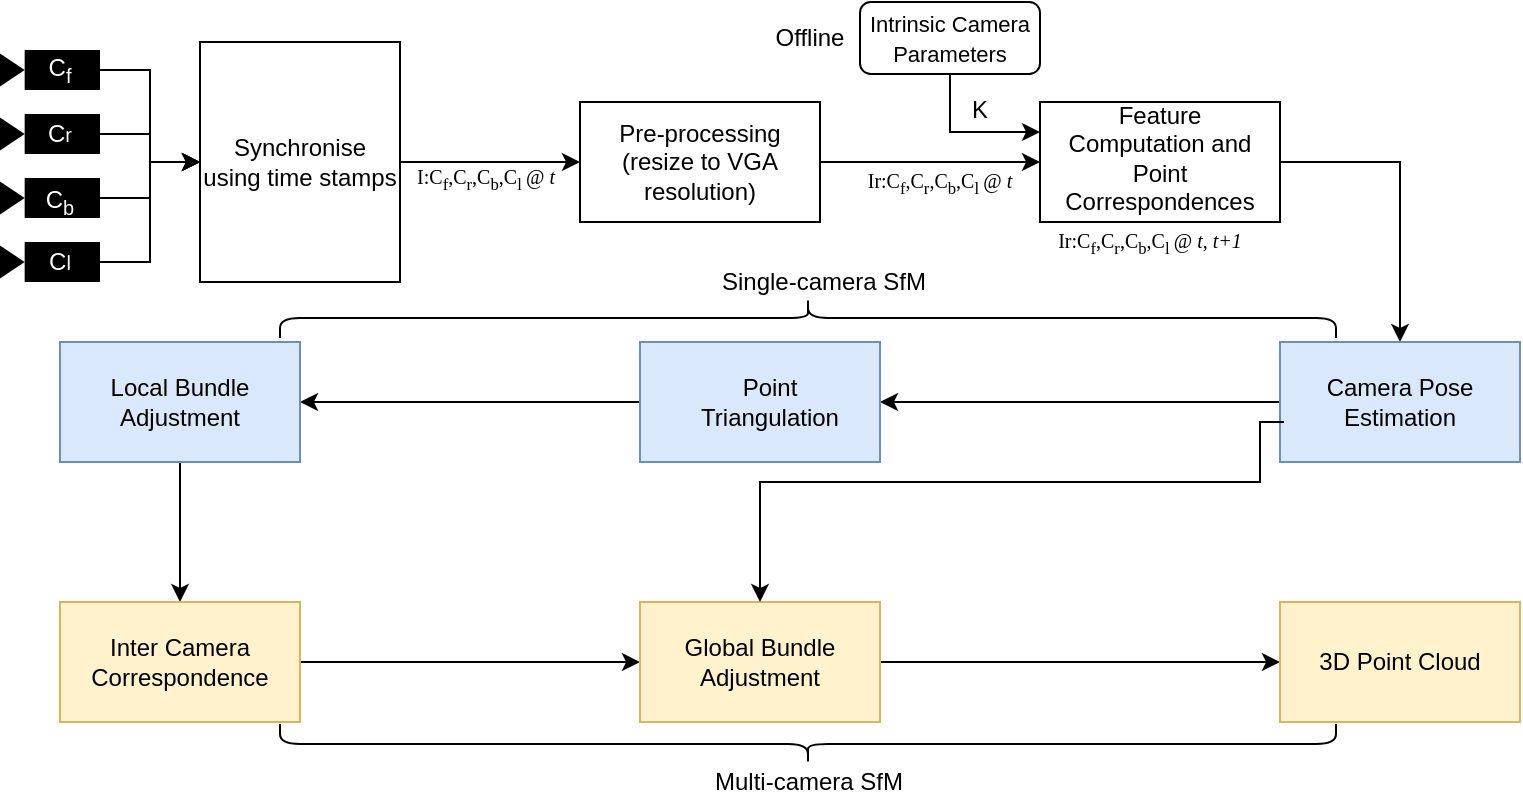 <mxfile version="14.9.0" type="github">
  <diagram id="j_QuqbqXJgg7YyJkG3_l" name="Page-1">
    <mxGraphModel dx="868" dy="393" grid="1" gridSize="10" guides="1" tooltips="1" connect="1" arrows="1" fold="1" page="1" pageScale="1" pageWidth="850" pageHeight="1100" math="0" shadow="0">
      <root>
        <mxCell id="0" />
        <mxCell id="1" parent="0" />
        <mxCell id="3yQZq9DA6eusnD1RbKag-15" value="" style="edgeStyle=orthogonalEdgeStyle;rounded=0;orthogonalLoop=1;jettySize=auto;html=1;" parent="1" source="3yQZq9DA6eusnD1RbKag-1" target="3yQZq9DA6eusnD1RbKag-7" edge="1">
          <mxGeometry relative="1" as="geometry" />
        </mxCell>
        <mxCell id="3yQZq9DA6eusnD1RbKag-1" value="" style="shape=mxgraph.signs.tech.video_camera;html=1;pointerEvents=1;fillColor=#000000;strokeColor=none;verticalLabelPosition=bottom;verticalAlign=top;align=center;rotation=-180;" parent="1" vertex="1">
          <mxGeometry x="40" y="44" width="50" height="20" as="geometry" />
        </mxCell>
        <mxCell id="3yQZq9DA6eusnD1RbKag-16" value="" style="edgeStyle=orthogonalEdgeStyle;rounded=0;orthogonalLoop=1;jettySize=auto;html=1;" parent="1" source="3yQZq9DA6eusnD1RbKag-4" target="3yQZq9DA6eusnD1RbKag-7" edge="1">
          <mxGeometry relative="1" as="geometry" />
        </mxCell>
        <mxCell id="3yQZq9DA6eusnD1RbKag-4" value="" style="shape=mxgraph.signs.tech.video_camera;html=1;pointerEvents=1;fillColor=#000000;strokeColor=none;verticalLabelPosition=bottom;verticalAlign=top;align=center;rotation=-180;" parent="1" vertex="1">
          <mxGeometry x="40" y="76" width="50" height="20" as="geometry" />
        </mxCell>
        <mxCell id="3yQZq9DA6eusnD1RbKag-17" value="" style="edgeStyle=orthogonalEdgeStyle;rounded=0;orthogonalLoop=1;jettySize=auto;html=1;" parent="1" source="3yQZq9DA6eusnD1RbKag-5" target="3yQZq9DA6eusnD1RbKag-7" edge="1">
          <mxGeometry relative="1" as="geometry" />
        </mxCell>
        <mxCell id="3yQZq9DA6eusnD1RbKag-5" value="" style="shape=mxgraph.signs.tech.video_camera;html=1;pointerEvents=1;fillColor=#000000;strokeColor=none;verticalLabelPosition=bottom;verticalAlign=top;align=center;rotation=-180;" parent="1" vertex="1">
          <mxGeometry x="40" y="108" width="50" height="20" as="geometry" />
        </mxCell>
        <mxCell id="3yQZq9DA6eusnD1RbKag-18" value="" style="edgeStyle=orthogonalEdgeStyle;rounded=0;orthogonalLoop=1;jettySize=auto;html=1;" parent="1" source="3yQZq9DA6eusnD1RbKag-6" target="3yQZq9DA6eusnD1RbKag-7" edge="1">
          <mxGeometry relative="1" as="geometry" />
        </mxCell>
        <mxCell id="3yQZq9DA6eusnD1RbKag-6" value="" style="shape=mxgraph.signs.tech.video_camera;html=1;pointerEvents=1;fillColor=#000000;strokeColor=none;verticalLabelPosition=bottom;verticalAlign=top;align=center;rotation=-180;" parent="1" vertex="1">
          <mxGeometry x="40" y="140" width="50" height="20" as="geometry" />
        </mxCell>
        <mxCell id="3yQZq9DA6eusnD1RbKag-20" value="" style="edgeStyle=orthogonalEdgeStyle;rounded=0;orthogonalLoop=1;jettySize=auto;html=1;" parent="1" source="3yQZq9DA6eusnD1RbKag-7" target="3yQZq9DA6eusnD1RbKag-19" edge="1">
          <mxGeometry relative="1" as="geometry" />
        </mxCell>
        <mxCell id="3yQZq9DA6eusnD1RbKag-7" value="Synchronise using time stamps" style="rounded=0;whiteSpace=wrap;html=1;" parent="1" vertex="1">
          <mxGeometry x="140" y="40" width="100" height="120" as="geometry" />
        </mxCell>
        <mxCell id="3yQZq9DA6eusnD1RbKag-27" value="" style="edgeStyle=orthogonalEdgeStyle;rounded=0;orthogonalLoop=1;jettySize=auto;html=1;fontColor=#FFFFFF;" parent="1" source="3yQZq9DA6eusnD1RbKag-19" target="3yQZq9DA6eusnD1RbKag-26" edge="1">
          <mxGeometry relative="1" as="geometry" />
        </mxCell>
        <mxCell id="3yQZq9DA6eusnD1RbKag-19" value="Pre-processing&lt;br&gt;(resize to VGA resolution)" style="rounded=0;whiteSpace=wrap;html=1;" parent="1" vertex="1">
          <mxGeometry x="330" y="70" width="120" height="60" as="geometry" />
        </mxCell>
        <mxCell id="3yQZq9DA6eusnD1RbKag-21" value="C&lt;sub&gt;f&lt;/sub&gt;" style="text;html=1;strokeColor=none;fillColor=none;align=center;verticalAlign=middle;whiteSpace=wrap;rounded=0;fontColor=#FFFFFF;" parent="1" vertex="1">
          <mxGeometry x="50" y="44" width="40" height="20" as="geometry" />
        </mxCell>
        <mxCell id="3yQZq9DA6eusnD1RbKag-22" value="C&lt;span style=&quot;font-size: 10px&quot;&gt;r&lt;/span&gt;" style="text;html=1;strokeColor=none;fillColor=none;align=center;verticalAlign=middle;whiteSpace=wrap;rounded=0;fontColor=#FFFFFF;" parent="1" vertex="1">
          <mxGeometry x="50" y="76" width="40" height="20" as="geometry" />
        </mxCell>
        <mxCell id="3yQZq9DA6eusnD1RbKag-23" value="C&lt;sub&gt;b&lt;/sub&gt;" style="text;html=1;strokeColor=none;fillColor=none;align=center;verticalAlign=middle;whiteSpace=wrap;rounded=0;fontColor=#FFFFFF;" parent="1" vertex="1">
          <mxGeometry x="50" y="110" width="40" height="20" as="geometry" />
        </mxCell>
        <mxCell id="3yQZq9DA6eusnD1RbKag-24" value="C&lt;span style=&quot;font-size: 10px&quot;&gt;l&lt;/span&gt;" style="text;html=1;strokeColor=none;fillColor=none;align=center;verticalAlign=middle;whiteSpace=wrap;rounded=0;fontColor=#FFFFFF;" parent="1" vertex="1">
          <mxGeometry x="50" y="140" width="40" height="20" as="geometry" />
        </mxCell>
        <mxCell id="3yQZq9DA6eusnD1RbKag-25" value="&lt;font color=&quot;#000000&quot; style=&quot;font-size: 10px&quot; face=&quot;Tahoma&quot;&gt;I:C&lt;sub&gt;f&lt;/sub&gt;,C&lt;sub&gt;r&lt;/sub&gt;,C&lt;sub&gt;b&lt;/sub&gt;,C&lt;sub&gt;l &lt;/sub&gt;@ &lt;i&gt;t&lt;/i&gt;&lt;/font&gt;" style="text;html=1;strokeColor=none;fillColor=none;align=center;verticalAlign=middle;whiteSpace=wrap;rounded=0;fontColor=#FFFFFF;" parent="1" vertex="1">
          <mxGeometry x="223" y="98" width="120" height="20" as="geometry" />
        </mxCell>
        <mxCell id="J0JIrXzKxg_w0Izk8Y8--6" style="edgeStyle=orthogonalEdgeStyle;rounded=0;orthogonalLoop=1;jettySize=auto;html=1;exitX=1;exitY=0.5;exitDx=0;exitDy=0;entryX=0.5;entryY=0;entryDx=0;entryDy=0;" edge="1" parent="1" source="3yQZq9DA6eusnD1RbKag-26" target="J0JIrXzKxg_w0Izk8Y8--5">
          <mxGeometry relative="1" as="geometry" />
        </mxCell>
        <mxCell id="3yQZq9DA6eusnD1RbKag-26" value="" style="whiteSpace=wrap;html=1;rounded=0;" parent="1" vertex="1">
          <mxGeometry x="560" y="70" width="120" height="60" as="geometry" />
        </mxCell>
        <mxCell id="3yQZq9DA6eusnD1RbKag-28" value="&lt;font color=&quot;#000000&quot; style=&quot;font-size: 10px&quot; face=&quot;Tahoma&quot;&gt;Ir:C&lt;sub&gt;f&lt;/sub&gt;,C&lt;sub&gt;r&lt;/sub&gt;,C&lt;sub&gt;b&lt;/sub&gt;,C&lt;sub&gt;l &lt;/sub&gt;@ &lt;i&gt;t&lt;/i&gt;&lt;/font&gt;" style="text;html=1;strokeColor=none;fillColor=none;align=center;verticalAlign=middle;whiteSpace=wrap;rounded=0;fontColor=#FFFFFF;" parent="1" vertex="1">
          <mxGeometry x="450" y="100" width="120" height="20" as="geometry" />
        </mxCell>
        <mxCell id="3yQZq9DA6eusnD1RbKag-31" style="edgeStyle=orthogonalEdgeStyle;rounded=0;orthogonalLoop=1;jettySize=auto;html=1;exitX=0.5;exitY=1;exitDx=0;exitDy=0;entryX=0;entryY=0.25;entryDx=0;entryDy=0;fontColor=#FFFFFF;" parent="1" source="3yQZq9DA6eusnD1RbKag-29" target="3yQZq9DA6eusnD1RbKag-26" edge="1">
          <mxGeometry relative="1" as="geometry" />
        </mxCell>
        <mxCell id="3yQZq9DA6eusnD1RbKag-29" value="&lt;font color=&quot;#000000&quot; style=&quot;font-size: 11px&quot;&gt;Intrinsic Camera Parameters&lt;/font&gt;" style="rounded=1;whiteSpace=wrap;html=1;fontColor=#FFFFFF;" parent="1" vertex="1">
          <mxGeometry x="470" y="20" width="90" height="36" as="geometry" />
        </mxCell>
        <mxCell id="3yQZq9DA6eusnD1RbKag-32" value="&lt;font color=&quot;#000000&quot;&gt;K&lt;/font&gt;" style="text;html=1;strokeColor=none;fillColor=none;align=center;verticalAlign=middle;whiteSpace=wrap;rounded=0;fontColor=#FFFFFF;" parent="1" vertex="1">
          <mxGeometry x="510" y="64" width="40" height="20" as="geometry" />
        </mxCell>
        <mxCell id="J0JIrXzKxg_w0Izk8Y8--1" value="&lt;font style=&quot;font-size: 12px&quot;&gt;Feature Computation and Point Correspondences&lt;/font&gt;" style="text;html=1;strokeColor=none;fillColor=none;align=center;verticalAlign=middle;whiteSpace=wrap;rounded=0;" vertex="1" parent="1">
          <mxGeometry x="565" y="88" width="110" height="20" as="geometry" />
        </mxCell>
        <mxCell id="J0JIrXzKxg_w0Izk8Y8--3" value="&lt;font color=&quot;#000000&quot; style=&quot;font-size: 10px&quot; face=&quot;Tahoma&quot;&gt;Ir:C&lt;sub&gt;f&lt;/sub&gt;,C&lt;sub&gt;r&lt;/sub&gt;,C&lt;sub&gt;b&lt;/sub&gt;,C&lt;sub&gt;l &lt;/sub&gt;@ &lt;i&gt;t, t+1&lt;/i&gt;&lt;/font&gt;" style="text;html=1;strokeColor=none;fillColor=none;align=center;verticalAlign=middle;whiteSpace=wrap;rounded=0;fontColor=#FFFFFF;" vertex="1" parent="1">
          <mxGeometry x="555" y="130" width="120" height="20" as="geometry" />
        </mxCell>
        <mxCell id="J0JIrXzKxg_w0Izk8Y8--4" value="Offline" style="text;html=1;strokeColor=none;fillColor=none;align=center;verticalAlign=middle;whiteSpace=wrap;rounded=0;" vertex="1" parent="1">
          <mxGeometry x="425" y="28" width="40" height="20" as="geometry" />
        </mxCell>
        <mxCell id="J0JIrXzKxg_w0Izk8Y8--9" style="edgeStyle=orthogonalEdgeStyle;rounded=0;orthogonalLoop=1;jettySize=auto;html=1;entryX=1;entryY=0.5;entryDx=0;entryDy=0;" edge="1" parent="1" source="J0JIrXzKxg_w0Izk8Y8--5" target="J0JIrXzKxg_w0Izk8Y8--7">
          <mxGeometry relative="1" as="geometry" />
        </mxCell>
        <mxCell id="J0JIrXzKxg_w0Izk8Y8--5" value="Camera Pose Estimation" style="rounded=0;whiteSpace=wrap;html=1;fillColor=#dae8fc;strokeColor=#6c8ebf;" vertex="1" parent="1">
          <mxGeometry x="680" y="190" width="120" height="60" as="geometry" />
        </mxCell>
        <mxCell id="J0JIrXzKxg_w0Izk8Y8--11" value="" style="edgeStyle=orthogonalEdgeStyle;rounded=0;orthogonalLoop=1;jettySize=auto;html=1;" edge="1" parent="1" source="J0JIrXzKxg_w0Izk8Y8--7" target="J0JIrXzKxg_w0Izk8Y8--10">
          <mxGeometry relative="1" as="geometry" />
        </mxCell>
        <mxCell id="J0JIrXzKxg_w0Izk8Y8--7" value="" style="rounded=0;whiteSpace=wrap;html=1;fillColor=#dae8fc;strokeColor=#6c8ebf;" vertex="1" parent="1">
          <mxGeometry x="360" y="190" width="120" height="60" as="geometry" />
        </mxCell>
        <mxCell id="J0JIrXzKxg_w0Izk8Y8--8" value="Point Triangulation" style="text;html=1;strokeColor=none;fillColor=none;align=center;verticalAlign=middle;whiteSpace=wrap;rounded=0;" vertex="1" parent="1">
          <mxGeometry x="405" y="210" width="40" height="20" as="geometry" />
        </mxCell>
        <mxCell id="J0JIrXzKxg_w0Izk8Y8--13" value="" style="edgeStyle=orthogonalEdgeStyle;rounded=0;orthogonalLoop=1;jettySize=auto;html=1;" edge="1" parent="1" source="J0JIrXzKxg_w0Izk8Y8--10" target="J0JIrXzKxg_w0Izk8Y8--12">
          <mxGeometry relative="1" as="geometry" />
        </mxCell>
        <mxCell id="J0JIrXzKxg_w0Izk8Y8--10" value="Local Bundle Adjustment" style="rounded=0;whiteSpace=wrap;html=1;fillColor=#dae8fc;strokeColor=#6c8ebf;" vertex="1" parent="1">
          <mxGeometry x="70" y="190" width="120" height="60" as="geometry" />
        </mxCell>
        <mxCell id="J0JIrXzKxg_w0Izk8Y8--15" value="" style="edgeStyle=orthogonalEdgeStyle;rounded=0;orthogonalLoop=1;jettySize=auto;html=1;" edge="1" parent="1" source="J0JIrXzKxg_w0Izk8Y8--12" target="J0JIrXzKxg_w0Izk8Y8--14">
          <mxGeometry relative="1" as="geometry" />
        </mxCell>
        <mxCell id="J0JIrXzKxg_w0Izk8Y8--12" value="Inter Camera Correspondence" style="whiteSpace=wrap;html=1;rounded=0;fillColor=#fff2cc;strokeColor=#d6b656;" vertex="1" parent="1">
          <mxGeometry x="70" y="320" width="120" height="60" as="geometry" />
        </mxCell>
        <mxCell id="J0JIrXzKxg_w0Izk8Y8--17" value="" style="edgeStyle=orthogonalEdgeStyle;rounded=0;orthogonalLoop=1;jettySize=auto;html=1;" edge="1" parent="1" source="J0JIrXzKxg_w0Izk8Y8--14" target="J0JIrXzKxg_w0Izk8Y8--16">
          <mxGeometry relative="1" as="geometry" />
        </mxCell>
        <mxCell id="J0JIrXzKxg_w0Izk8Y8--14" value="Global Bundle Adjustment" style="whiteSpace=wrap;html=1;rounded=0;fillColor=#fff2cc;strokeColor=#d6b656;" vertex="1" parent="1">
          <mxGeometry x="360" y="320" width="120" height="60" as="geometry" />
        </mxCell>
        <mxCell id="J0JIrXzKxg_w0Izk8Y8--16" value="3D Point Cloud" style="whiteSpace=wrap;html=1;rounded=0;fillColor=#fff2cc;strokeColor=#d6b656;" vertex="1" parent="1">
          <mxGeometry x="680" y="320" width="120" height="60" as="geometry" />
        </mxCell>
        <mxCell id="J0JIrXzKxg_w0Izk8Y8--18" style="edgeStyle=orthogonalEdgeStyle;rounded=0;orthogonalLoop=1;jettySize=auto;html=1;entryX=0.5;entryY=0;entryDx=0;entryDy=0;" edge="1" parent="1" target="J0JIrXzKxg_w0Izk8Y8--14">
          <mxGeometry relative="1" as="geometry">
            <mxPoint x="682" y="230" as="sourcePoint" />
            <mxPoint x="420" y="310" as="targetPoint" />
            <Array as="points">
              <mxPoint x="670" y="230" />
              <mxPoint x="670" y="260" />
              <mxPoint x="420" y="260" />
            </Array>
          </mxGeometry>
        </mxCell>
        <mxCell id="J0JIrXzKxg_w0Izk8Y8--19" value="" style="shape=curlyBracket;whiteSpace=wrap;html=1;rounded=1;rotation=90;" vertex="1" parent="1">
          <mxGeometry x="434" y="-86" width="20" height="528" as="geometry" />
        </mxCell>
        <mxCell id="J0JIrXzKxg_w0Izk8Y8--20" value="" style="shape=curlyBracket;whiteSpace=wrap;html=1;rounded=1;rotation=-90;" vertex="1" parent="1">
          <mxGeometry x="434" y="127" width="20" height="528" as="geometry" />
        </mxCell>
        <mxCell id="J0JIrXzKxg_w0Izk8Y8--21" value="Single-camera SfM" style="text;html=1;strokeColor=none;fillColor=none;align=center;verticalAlign=middle;whiteSpace=wrap;rounded=0;" vertex="1" parent="1">
          <mxGeometry x="392.5" y="150" width="117.5" height="20" as="geometry" />
        </mxCell>
        <mxCell id="J0JIrXzKxg_w0Izk8Y8--22" value="Multi-camera SfM" style="text;html=1;strokeColor=none;fillColor=none;align=center;verticalAlign=middle;whiteSpace=wrap;rounded=0;" vertex="1" parent="1">
          <mxGeometry x="391.5" y="400" width="105" height="20" as="geometry" />
        </mxCell>
      </root>
    </mxGraphModel>
  </diagram>
</mxfile>

